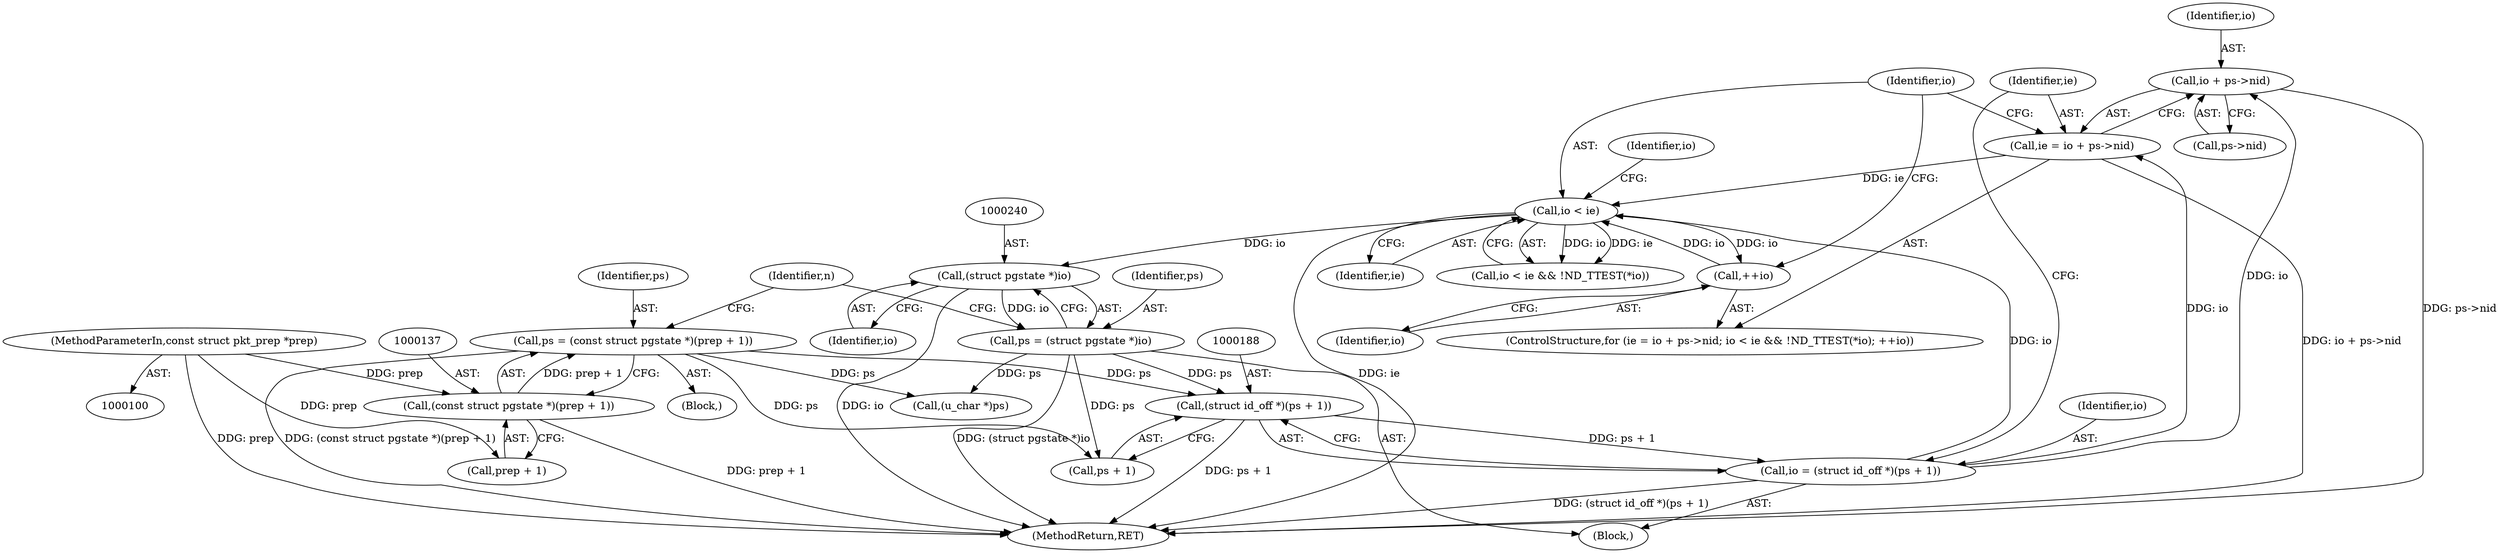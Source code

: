 digraph "0_tcpdump_3ed82f4ed0095768529afc22b923c8f7171fff70_0@pointer" {
"1000195" [label="(Call,io + ps->nid)"];
"1000185" [label="(Call,io = (struct id_off *)(ps + 1))"];
"1000187" [label="(Call,(struct id_off *)(ps + 1))"];
"1000237" [label="(Call,ps = (struct pgstate *)io)"];
"1000239" [label="(Call,(struct pgstate *)io)"];
"1000201" [label="(Call,io < ie)"];
"1000208" [label="(Call,++io)"];
"1000193" [label="(Call,ie = io + ps->nid)"];
"1000134" [label="(Call,ps = (const struct pgstate *)(prep + 1))"];
"1000136" [label="(Call,(const struct pgstate *)(prep + 1))"];
"1000102" [label="(MethodParameterIn,const struct pkt_prep *prep)"];
"1000238" [label="(Identifier,ps)"];
"1000252" [label="(MethodReturn,RET)"];
"1000102" [label="(MethodParameterIn,const struct pkt_prep *prep)"];
"1000151" [label="(Block,)"];
"1000201" [label="(Call,io < ie)"];
"1000193" [label="(Call,ie = io + ps->nid)"];
"1000202" [label="(Identifier,io)"];
"1000208" [label="(Call,++io)"];
"1000197" [label="(Call,ps->nid)"];
"1000189" [label="(Call,ps + 1)"];
"1000241" [label="(Identifier,io)"];
"1000192" [label="(ControlStructure,for (ie = io + ps->nid; io < ie && !ND_TTEST(*io); ++io))"];
"1000195" [label="(Call,io + ps->nid)"];
"1000194" [label="(Identifier,ie)"];
"1000186" [label="(Identifier,io)"];
"1000245" [label="(Call,(u_char *)ps)"];
"1000136" [label="(Call,(const struct pgstate *)(prep + 1))"];
"1000104" [label="(Block,)"];
"1000187" [label="(Call,(struct id_off *)(ps + 1))"];
"1000200" [label="(Call,io < ie && !ND_TTEST(*io))"];
"1000138" [label="(Call,prep + 1)"];
"1000237" [label="(Call,ps = (struct pgstate *)io)"];
"1000134" [label="(Call,ps = (const struct pgstate *)(prep + 1))"];
"1000209" [label="(Identifier,io)"];
"1000145" [label="(Identifier,n)"];
"1000135" [label="(Identifier,ps)"];
"1000239" [label="(Call,(struct pgstate *)io)"];
"1000203" [label="(Identifier,ie)"];
"1000196" [label="(Identifier,io)"];
"1000207" [label="(Identifier,io)"];
"1000185" [label="(Call,io = (struct id_off *)(ps + 1))"];
"1000195" -> "1000193"  [label="AST: "];
"1000195" -> "1000197"  [label="CFG: "];
"1000196" -> "1000195"  [label="AST: "];
"1000197" -> "1000195"  [label="AST: "];
"1000193" -> "1000195"  [label="CFG: "];
"1000195" -> "1000252"  [label="DDG: ps->nid"];
"1000185" -> "1000195"  [label="DDG: io"];
"1000185" -> "1000151"  [label="AST: "];
"1000185" -> "1000187"  [label="CFG: "];
"1000186" -> "1000185"  [label="AST: "];
"1000187" -> "1000185"  [label="AST: "];
"1000194" -> "1000185"  [label="CFG: "];
"1000185" -> "1000252"  [label="DDG: (struct id_off *)(ps + 1)"];
"1000187" -> "1000185"  [label="DDG: ps + 1"];
"1000185" -> "1000193"  [label="DDG: io"];
"1000185" -> "1000201"  [label="DDG: io"];
"1000187" -> "1000189"  [label="CFG: "];
"1000188" -> "1000187"  [label="AST: "];
"1000189" -> "1000187"  [label="AST: "];
"1000187" -> "1000252"  [label="DDG: ps + 1"];
"1000237" -> "1000187"  [label="DDG: ps"];
"1000134" -> "1000187"  [label="DDG: ps"];
"1000237" -> "1000151"  [label="AST: "];
"1000237" -> "1000239"  [label="CFG: "];
"1000238" -> "1000237"  [label="AST: "];
"1000239" -> "1000237"  [label="AST: "];
"1000145" -> "1000237"  [label="CFG: "];
"1000237" -> "1000252"  [label="DDG: (struct pgstate *)io"];
"1000237" -> "1000189"  [label="DDG: ps"];
"1000239" -> "1000237"  [label="DDG: io"];
"1000237" -> "1000245"  [label="DDG: ps"];
"1000239" -> "1000241"  [label="CFG: "];
"1000240" -> "1000239"  [label="AST: "];
"1000241" -> "1000239"  [label="AST: "];
"1000239" -> "1000252"  [label="DDG: io"];
"1000201" -> "1000239"  [label="DDG: io"];
"1000201" -> "1000200"  [label="AST: "];
"1000201" -> "1000203"  [label="CFG: "];
"1000202" -> "1000201"  [label="AST: "];
"1000203" -> "1000201"  [label="AST: "];
"1000207" -> "1000201"  [label="CFG: "];
"1000200" -> "1000201"  [label="CFG: "];
"1000201" -> "1000252"  [label="DDG: ie"];
"1000201" -> "1000200"  [label="DDG: io"];
"1000201" -> "1000200"  [label="DDG: ie"];
"1000208" -> "1000201"  [label="DDG: io"];
"1000193" -> "1000201"  [label="DDG: ie"];
"1000201" -> "1000208"  [label="DDG: io"];
"1000208" -> "1000192"  [label="AST: "];
"1000208" -> "1000209"  [label="CFG: "];
"1000209" -> "1000208"  [label="AST: "];
"1000202" -> "1000208"  [label="CFG: "];
"1000193" -> "1000192"  [label="AST: "];
"1000194" -> "1000193"  [label="AST: "];
"1000202" -> "1000193"  [label="CFG: "];
"1000193" -> "1000252"  [label="DDG: io + ps->nid"];
"1000134" -> "1000104"  [label="AST: "];
"1000134" -> "1000136"  [label="CFG: "];
"1000135" -> "1000134"  [label="AST: "];
"1000136" -> "1000134"  [label="AST: "];
"1000145" -> "1000134"  [label="CFG: "];
"1000134" -> "1000252"  [label="DDG: (const struct pgstate *)(prep + 1)"];
"1000136" -> "1000134"  [label="DDG: prep + 1"];
"1000134" -> "1000189"  [label="DDG: ps"];
"1000134" -> "1000245"  [label="DDG: ps"];
"1000136" -> "1000138"  [label="CFG: "];
"1000137" -> "1000136"  [label="AST: "];
"1000138" -> "1000136"  [label="AST: "];
"1000136" -> "1000252"  [label="DDG: prep + 1"];
"1000102" -> "1000136"  [label="DDG: prep"];
"1000102" -> "1000100"  [label="AST: "];
"1000102" -> "1000252"  [label="DDG: prep"];
"1000102" -> "1000138"  [label="DDG: prep"];
}
